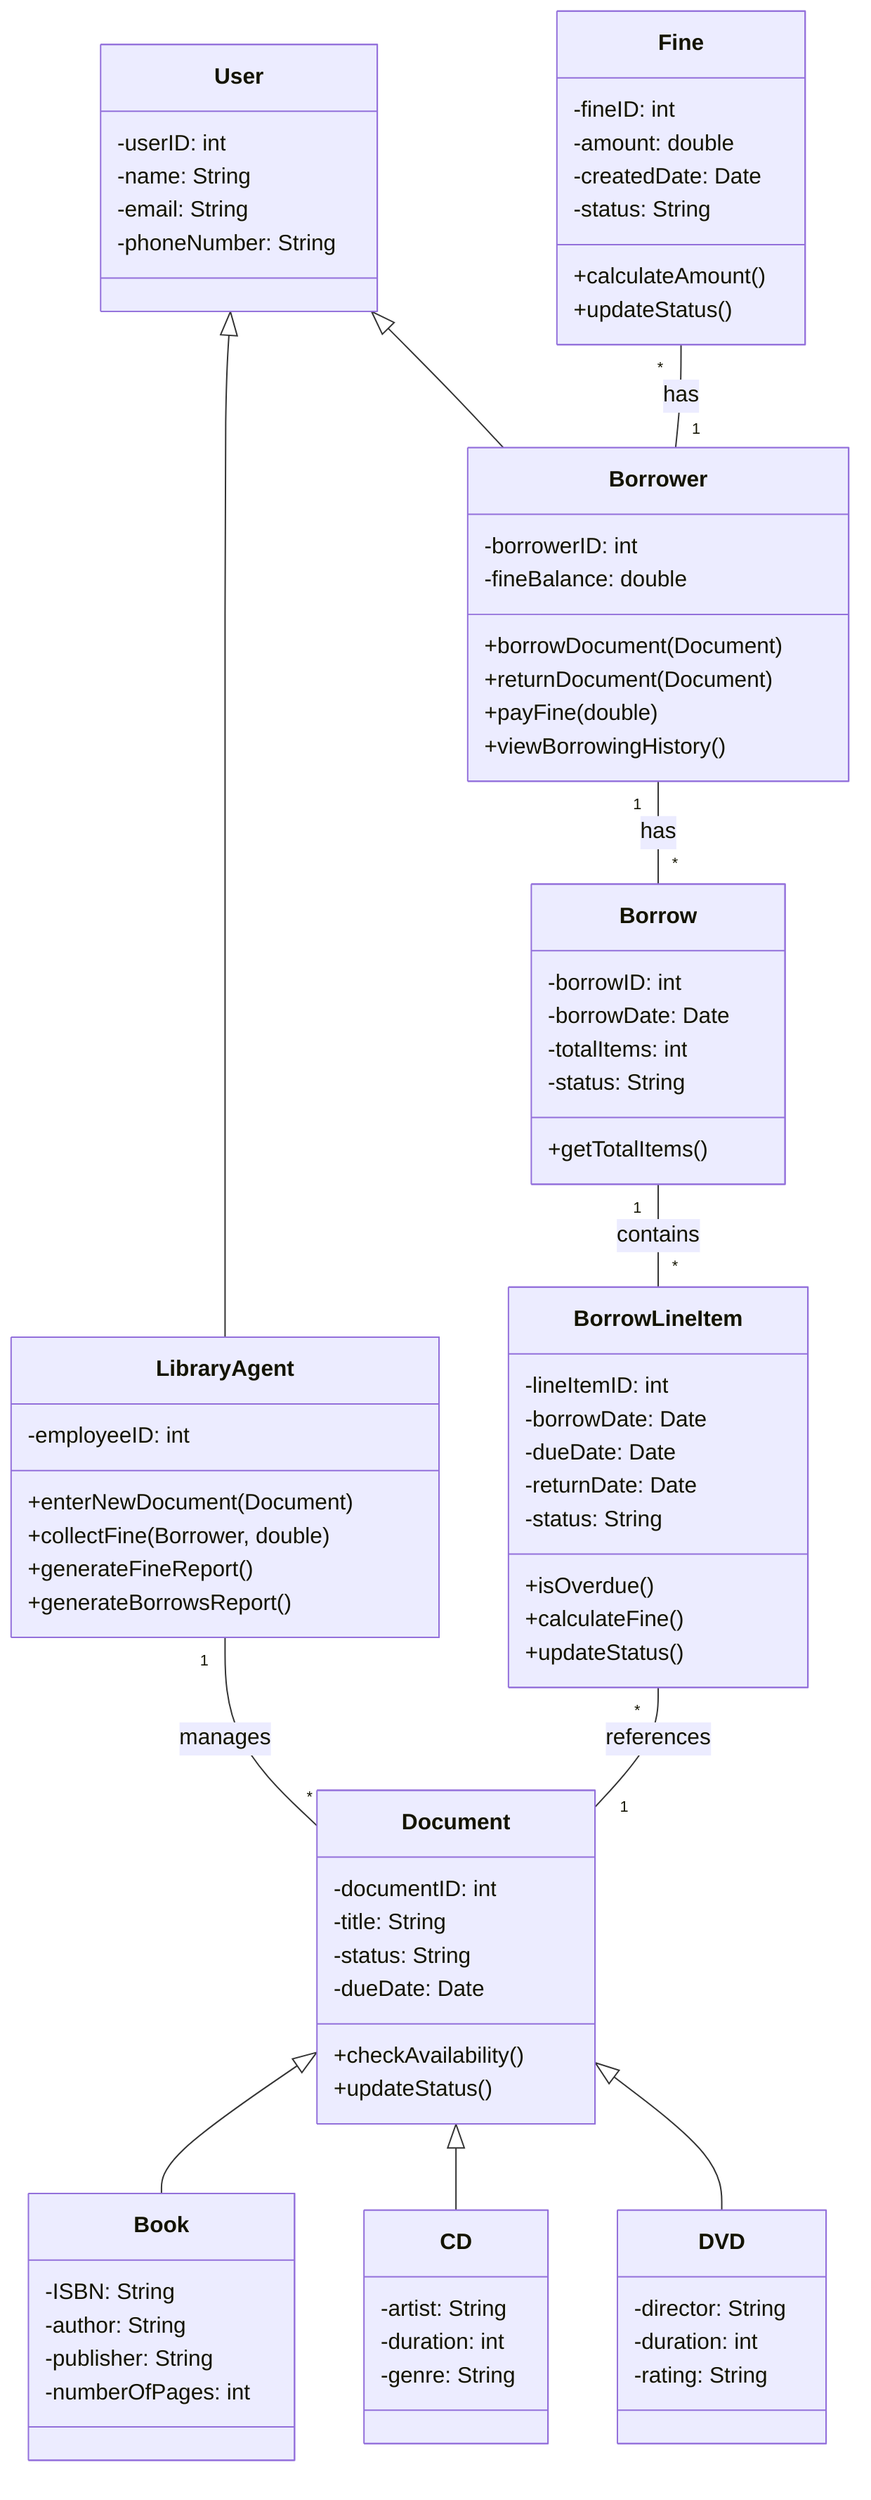 classDiagram
class User {
-userID: int
-name: String
-email: String
-phoneNumber: String
}

    class LibraryAgent {
        -employeeID: int
        +enterNewDocument(Document)
        +collectFine(Borrower, double)
        +generateFineReport()
        +generateBorrowsReport()
    }

    class Borrower {
        -borrowerID: int
        -fineBalance: double
        +borrowDocument(Document)
        +returnDocument(Document)
        +payFine(double)
        +viewBorrowingHistory()
    }

    class Document {
        -documentID: int
        -title: String
        -status: String
        -dueDate: Date
        +checkAvailability()
        +updateStatus()
    }

    class Book {
        -ISBN: String
        -author: String
        -publisher: String
        -numberOfPages: int
    }

    class CD {
        -artist: String
        -duration: int
        -genre: String
    }

    class DVD {
        -director: String
        -duration: int
        -rating: String
    }

    class Fine {
        -fineID: int
        -amount: double
        -createdDate: Date
        -status: String
        +calculateAmount()
        +updateStatus()
    }

    class Borrow {
        -borrowID: int
        -borrowDate: Date
        -totalItems: int
        -status: String
        +getTotalItems()
    }

    class BorrowLineItem {
        -lineItemID: int
        -borrowDate: Date
        -dueDate: Date
        -returnDate: Date
        -status: String
        +isOverdue()
        +calculateFine()
        +updateStatus()
    }

    User <|-- LibraryAgent
    User <|-- Borrower
    Document <|-- Book
    Document <|-- CD
    Document <|-- DVD
    Borrower "1" -- "*" Borrow : has
    Borrow "1" -- "*" BorrowLineItem : contains
    BorrowLineItem "*" -- "1" Document : references
    Fine "*" -- "1" Borrower : has
    LibraryAgent "1" -- "*" Document : manages